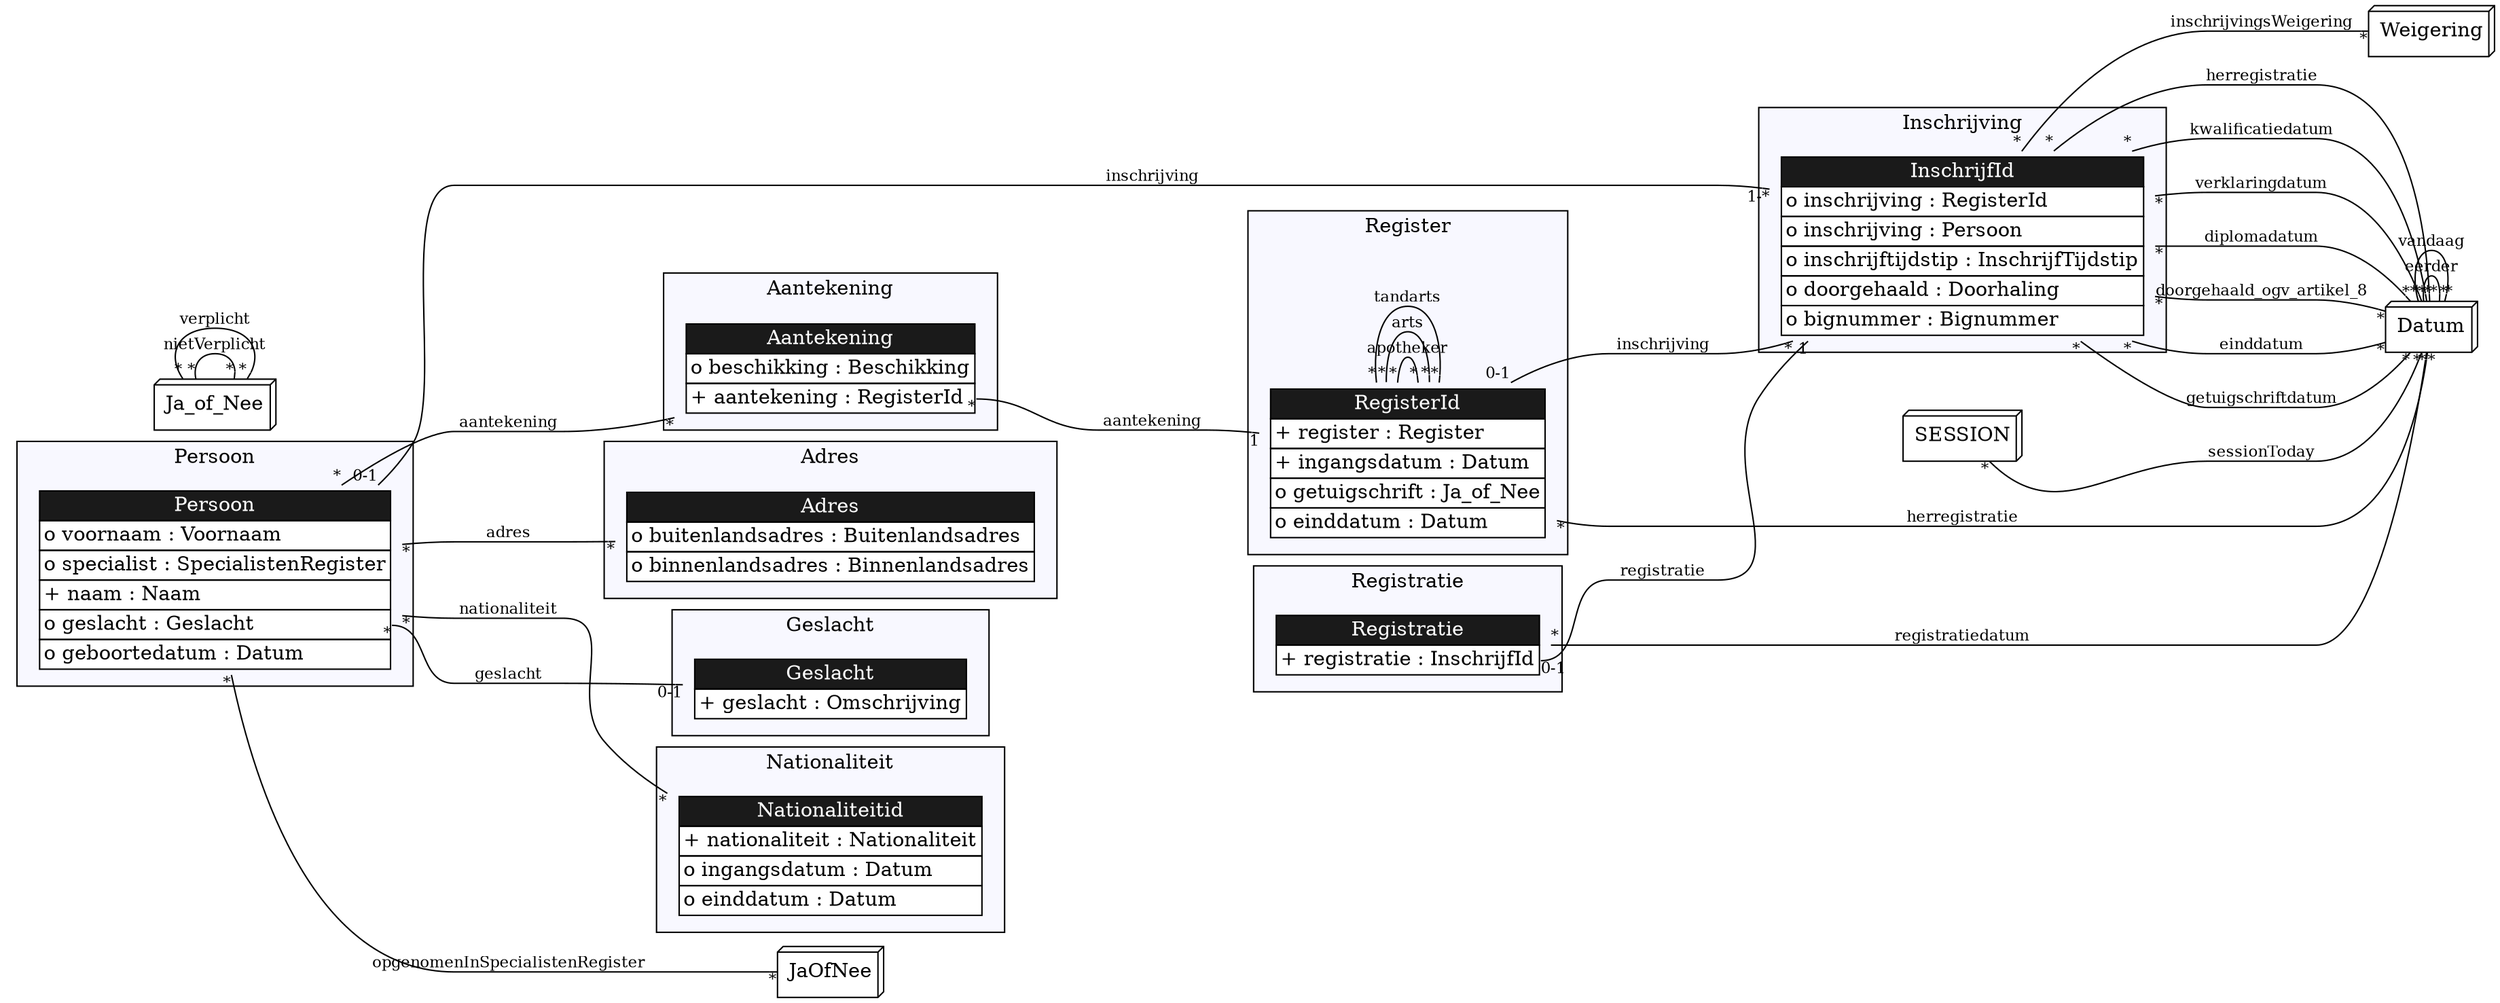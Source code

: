 digraph {
	graph [bgcolor=white,
		rankdir=LR
	];
	node [label="\N"];
	edge [fontsize=11,
		minlen=4
	];
	subgraph cluster_Inschrijving {
		graph [bgcolor=ghostwhite,
			label=Inschrijving
		];
		InschrijfId	[color=purple,
			label=<<TABLE BGCOLOR="white" COLOR="black" BORDER="0" CELLBORDER="1" CELLSPACING="0"><TR><TD BGCOLOR="gray10" COLOR="black"><FONT COLOR="white">InschrijfId</FONT></TD></TR><TR><TD ALIGN="LEFT" PORT="inschrijving">o inschrijving : RegisterId</TD></TR><TR><TD ALIGN="LEFT" PORT="inschrijving">o inschrijving : Persoon</TD></TR><TR><TD ALIGN="LEFT" PORT="inschrijftijdstip">o inschrijftijdstip : InschrijfTijdstip</TD></TR><TR><TD ALIGN="LEFT" PORT="doorgehaald">o doorgehaald : Doorhaling</TD></TR><TR><TD ALIGN="LEFT" PORT="bignummer">o bignummer : Bignummer</TD></TR></TABLE>>,
			shape=plaintext];
	}
	subgraph cluster_Aantekening {
		graph [bgcolor=ghostwhite,
			label=Aantekening
		];
		Aantekening	[color=purple,
			label=<<TABLE BGCOLOR="white" COLOR="black" BORDER="0" CELLBORDER="1" CELLSPACING="0"><TR><TD BGCOLOR="gray10" COLOR="black"><FONT COLOR="white">Aantekening</FONT></TD></TR><TR><TD ALIGN="LEFT" PORT="beschikking">o beschikking : Beschikking</TD></TR><TR><TD ALIGN="LEFT" PORT="aantekening">+ aantekening : RegisterId</TD></TR></TABLE>>,
			shape=plaintext];
	}
	subgraph cluster_Adres {
		graph [bgcolor=ghostwhite,
			label=Adres
		];
		Adres	[color=purple,
			label=<<TABLE BGCOLOR="white" COLOR="black" BORDER="0" CELLBORDER="1" CELLSPACING="0"><TR><TD BGCOLOR="gray10" COLOR="black"><FONT COLOR="white">Adres</FONT></TD></TR><TR><TD ALIGN="LEFT" PORT="buitenlandsadres">o buitenlandsadres : Buitenlandsadres</TD></TR><TR><TD ALIGN="LEFT" PORT="binnenlandsadres">o binnenlandsadres : Binnenlandsadres</TD></TR></TABLE>>,
			shape=plaintext];
	}
	subgraph cluster_Geslacht {
		graph [bgcolor=ghostwhite,
			label=Geslacht
		];
		Geslacht	[color=purple,
			label=<<TABLE BGCOLOR="white" COLOR="black" BORDER="0" CELLBORDER="1" CELLSPACING="0"><TR><TD BGCOLOR="gray10" COLOR="black"><FONT COLOR="white">Geslacht</FONT></TD></TR><TR><TD ALIGN="LEFT" PORT="geslacht">+ geslacht : Omschrijving</TD></TR></TABLE>>,
			shape=plaintext];
	}
	subgraph cluster_Register {
		graph [bgcolor=ghostwhite,
			label=Register
		];
		RegisterId	[color=purple,
			label=<<TABLE BGCOLOR="white" COLOR="black" BORDER="0" CELLBORDER="1" CELLSPACING="0"><TR><TD BGCOLOR="gray10" COLOR="black"><FONT COLOR="white">RegisterId</FONT></TD></TR><TR><TD ALIGN="LEFT" PORT="register">+ register : Register</TD></TR><TR><TD ALIGN="LEFT" PORT="ingangsdatum">+ ingangsdatum : Datum</TD></TR><TR><TD ALIGN="LEFT" PORT="getuigschrift">o getuigschrift : Ja_of_Nee</TD></TR><TR><TD ALIGN="LEFT" PORT="einddatum">o einddatum : Datum</TD></TR></TABLE>>,
			shape=plaintext];
		RegisterId:apotheker -> RegisterId	[arrowhead=onone,
			headlabel="*",
			label=apotheker,
			labelfloat=true,
			taillabel="*"];
		RegisterId:arts -> RegisterId	[arrowhead=onone,
			headlabel="*",
			label=arts,
			labelfloat=true,
			taillabel="*"];
		RegisterId:tandarts -> RegisterId	[arrowhead=onone,
			headlabel="*",
			label=tandarts,
			labelfloat=true,
			taillabel="*"];
	}
	subgraph cluster_Persoon {
		graph [bgcolor=ghostwhite,
			label=Persoon
		];
		Persoon	[color=purple,
			label=<<TABLE BGCOLOR="white" COLOR="black" BORDER="0" CELLBORDER="1" CELLSPACING="0"><TR><TD BGCOLOR="gray10" COLOR="black"><FONT COLOR="white">Persoon</FONT></TD></TR><TR><TD ALIGN="LEFT" PORT="voornaam">o voornaam : Voornaam</TD></TR><TR><TD ALIGN="LEFT" PORT="specialist">o specialist : SpecialistenRegister</TD></TR><TR><TD ALIGN="LEFT" PORT="naam">+ naam : Naam</TD></TR><TR><TD ALIGN="LEFT" PORT="geslacht">o geslacht : Geslacht</TD></TR><TR><TD ALIGN="LEFT" PORT="geboortedatum">o geboortedatum : Datum</TD></TR></TABLE>>,
			shape=plaintext];
	}
	subgraph cluster_Registratie {
		graph [bgcolor=ghostwhite,
			label=Registratie
		];
		Registratie	[color=purple,
			label=<<TABLE BGCOLOR="white" COLOR="black" BORDER="0" CELLBORDER="1" CELLSPACING="0"><TR><TD BGCOLOR="gray10" COLOR="black"><FONT COLOR="white">Registratie</FONT></TD></TR><TR><TD ALIGN="LEFT" PORT="registratie">+ registratie : InschrijfId</TD></TR></TABLE>>,
			shape=plaintext];
	}
	subgraph cluster_Nationaliteit {
		graph [bgcolor=ghostwhite,
			label=Nationaliteit
		];
		Nationaliteitid	[color=purple,
			label=<<TABLE BGCOLOR="white" COLOR="black" BORDER="0" CELLBORDER="1" CELLSPACING="0"><TR><TD BGCOLOR="gray10" COLOR="black"><FONT COLOR="white">Nationaliteitid</FONT></TD></TR><TR><TD ALIGN="LEFT" PORT="nationaliteit">+ nationaliteit : Nationaliteit</TD></TR><TR><TD ALIGN="LEFT" PORT="ingangsdatum">o ingangsdatum : Datum</TD></TR><TR><TD ALIGN="LEFT" PORT="einddatum">o einddatum : Datum</TD></TR></TABLE>>,
			shape=plaintext];
	}
	Aantekening:aantekening -> RegisterId	[arrowhead=onone,
		headlabel=1,
		label=aantekening,
		labelfloat=true,
		taillabel="*"];
	Datum	[label=Datum,
		shape=box3d];
	InschrijfId:diplomadatum -> Datum	[arrowhead=onone,
		headlabel="*",
		label=diplomadatum,
		labelfloat=true,
		taillabel="*"];
	InschrijfId:doorgehaald_ogv_artikel_8 -> Datum	[arrowhead=onone,
		headlabel="*",
		label=doorgehaald_ogv_artikel_8,
		labelfloat=true,
		taillabel="*"];
	InschrijfId:einddatum -> Datum	[arrowhead=onone,
		headlabel="*",
		label=einddatum,
		labelfloat=true,
		taillabel="*"];
	InschrijfId:getuigschriftdatum -> Datum	[arrowhead=onone,
		headlabel="*",
		label=getuigschriftdatum,
		labelfloat=true,
		taillabel="*"];
	InschrijfId:herregistratie -> Datum	[arrowhead=onone,
		headlabel="*",
		label=herregistratie,
		labelfloat=true,
		taillabel="*"];
	InschrijfId:kwalificatiedatum -> Datum	[arrowhead=onone,
		headlabel="*",
		label=kwalificatiedatum,
		labelfloat=true,
		taillabel="*"];
	InschrijfId:verklaringdatum -> Datum	[arrowhead=onone,
		headlabel="*",
		label=verklaringdatum,
		labelfloat=true,
		taillabel="*"];
	Weigering	[label=Weigering,
		shape=box3d];
	InschrijfId:inschrijvingsWeigering -> Weigering	[arrowhead=onone,
		headlabel="*",
		label=inschrijvingsWeigering,
		labelfloat=true,
		taillabel="*"];
	Persoon:aantekening -> Aantekening	[arrowhead=onone,
		headlabel="*",
		label=aantekening,
		labelfloat=true,
		taillabel="*"];
	Persoon:adres -> Adres	[arrowhead=onone,
		headlabel="*",
		label=adres,
		labelfloat=true,
		taillabel="*"];
	Persoon:geslacht -> Geslacht	[arrowhead=onone,
		headlabel="0-1",
		label=geslacht,
		labelfloat=true,
		taillabel="*"];
	Persoon:inschrijving -> InschrijfId	[arrowhead=onone,
		headlabel="1-*",
		label=inschrijving,
		labelfloat=true,
		taillabel="0-1"];
	Persoon:nationaliteit -> Nationaliteitid	[arrowhead=onone,
		headlabel="*",
		label=nationaliteit,
		labelfloat=true,
		taillabel="*"];
	JaOfNee	[label=JaOfNee,
		shape=box3d];
	Persoon:opgenomenInSpecialistenRegister -> JaOfNee	[arrowhead=onone,
		headlabel="*",
		label=opgenomenInSpecialistenRegister,
		labelfloat=true,
		taillabel="*"];
	RegisterId:inschrijving -> InschrijfId	[arrowhead=onone,
		headlabel="*",
		label=inschrijving,
		labelfloat=true,
		taillabel="0-1"];
	RegisterId:herregistratie -> Datum	[arrowhead=onone,
		headlabel="*",
		label=herregistratie,
		labelfloat=true,
		taillabel="*"];
	Registratie:registratie -> InschrijfId	[arrowhead=onone,
		headlabel=1,
		label=registratie,
		labelfloat=true,
		taillabel="0-1"];
	Registratie:registratiedatum -> Datum	[arrowhead=onone,
		headlabel="*",
		label=registratiedatum,
		labelfloat=true,
		taillabel="*"];
	Datum:eerder -> Datum	[arrowhead=onone,
		headlabel="*",
		label=eerder,
		labelfloat=true,
		taillabel="*"];
	Datum:vandaag -> Datum	[arrowhead=onone,
		headlabel="*",
		label=vandaag,
		labelfloat=true,
		taillabel="*"];
	Ja_of_Nee	[label=Ja_of_Nee,
		shape=box3d];
	Ja_of_Nee:nietVerplicht -> Ja_of_Nee	[arrowhead=onone,
		headlabel="*",
		label=nietVerplicht,
		labelfloat=true,
		taillabel="*"];
	Ja_of_Nee:verplicht -> Ja_of_Nee	[arrowhead=onone,
		headlabel="*",
		label=verplicht,
		labelfloat=true,
		taillabel="*"];
	SESSION	[label=SESSION,
		shape=box3d];
	SESSION:sessionToday -> Datum	[arrowhead=onone,
		headlabel="*",
		label=sessionToday,
		labelfloat=true,
		taillabel="*"];
}
